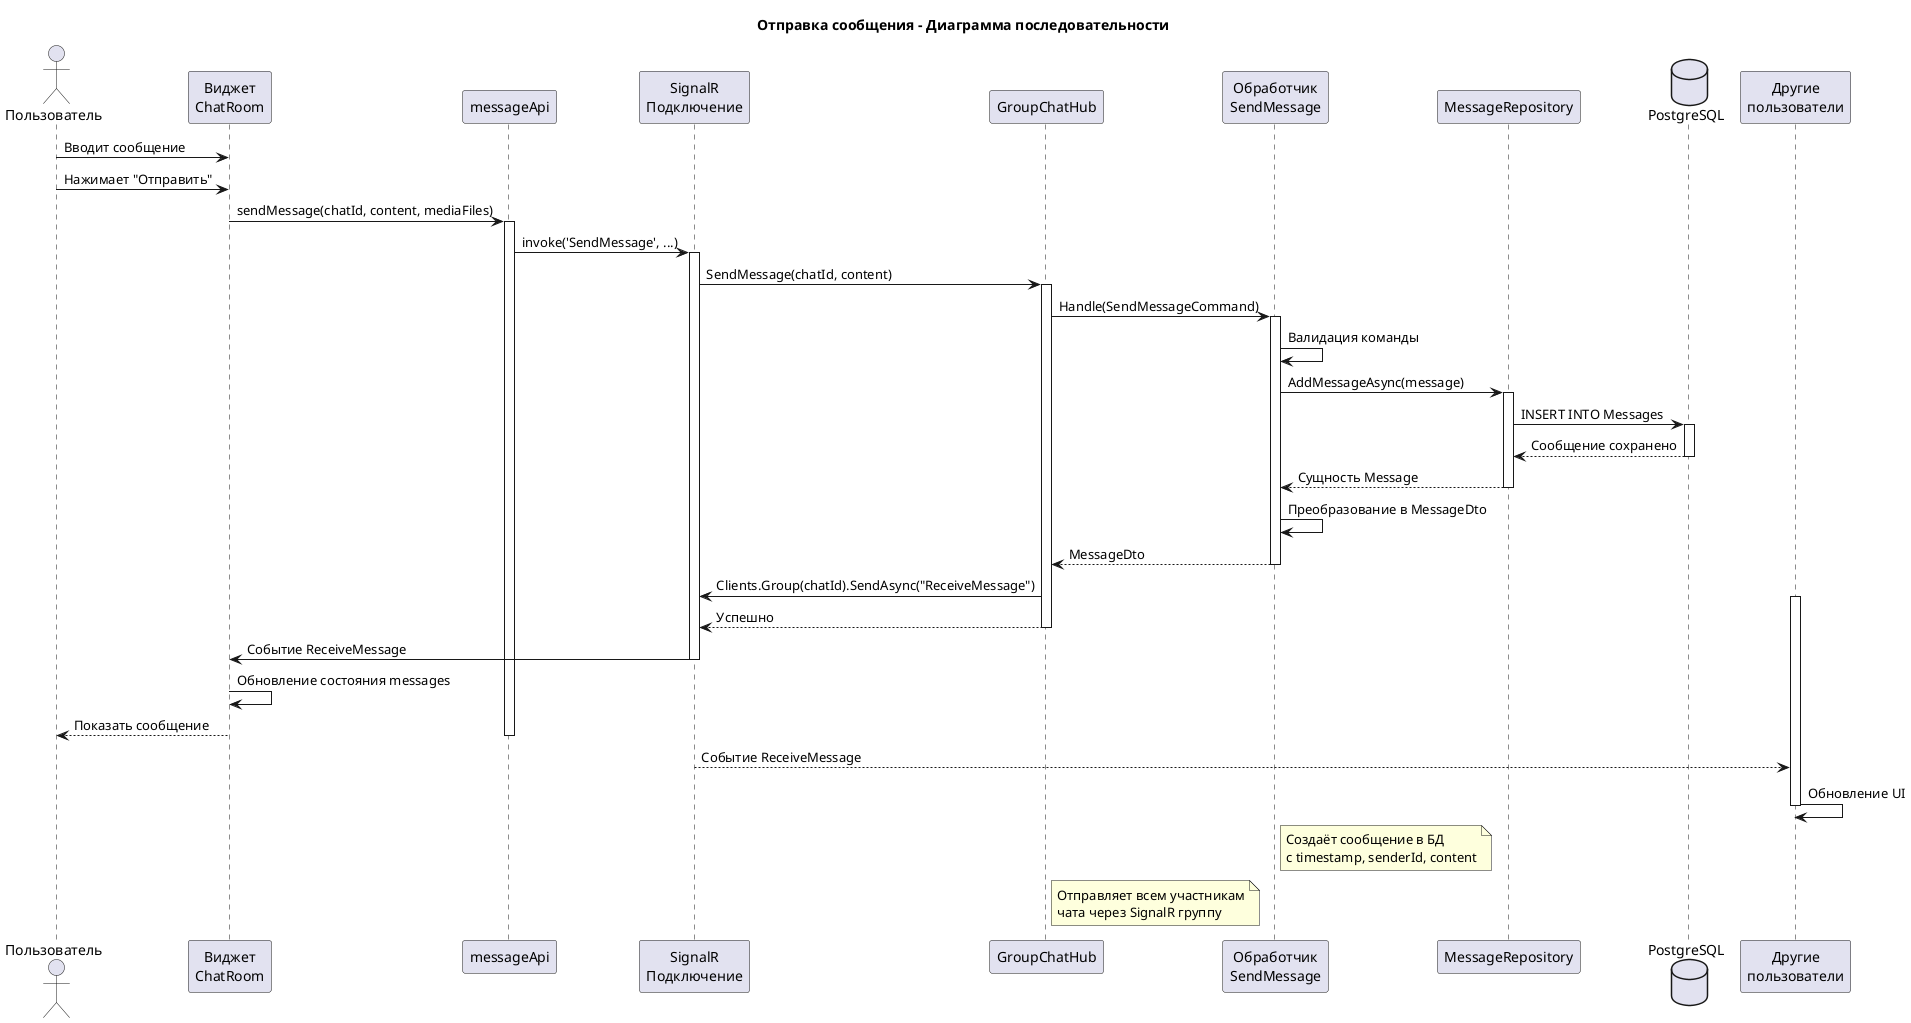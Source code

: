 @startuml
title Отправка сообщения - Диаграмма последовательности

actor "Пользователь" as User
participant "Виджет\nChatRoom" as UI
participant "messageApi" as API
participant "SignalR\nПодключение" as SignalR
participant "GroupChatHub" as Hub
participant "Обработчик\nSendMessage" as Handler
participant "MessageRepository" as Repo
database "PostgreSQL" as DB
participant "Другие\nпользователи" as Others

User -> UI: Вводит сообщение
User -> UI: Нажимает "Отправить"

UI -> API: sendMessage(chatId, content, mediaFiles)
activate API

API -> SignalR: invoke('SendMessage', ...)
activate SignalR

SignalR -> Hub: SendMessage(chatId, content)
activate Hub

Hub -> Handler: Handle(SendMessageCommand)
activate Handler

Handler -> Handler: Валидация команды
Handler -> Repo: AddMessageAsync(message)
activate Repo

Repo -> DB: INSERT INTO Messages
activate DB
DB --> Repo: Сообщение сохранено
deactivate DB

Repo --> Handler: Сущность Message
deactivate Repo

Handler -> Handler: Преобразование в MessageDto
Handler --> Hub: MessageDto
deactivate Handler

Hub -> SignalR: Clients.Group(chatId).SendAsync("ReceiveMessage")
activate Others
Hub --> SignalR: Успешно
deactivate Hub

SignalR -> UI: Событие ReceiveMessage
deactivate SignalR

UI -> UI: Обновление состояния messages
UI --> User: Показать сообщение
deactivate API

SignalR --> Others: Событие ReceiveMessage
Others -> Others: Обновление UI
deactivate Others

note right of Handler
  Создаёт сообщение в БД
  с timestamp, senderId, content
end note

note right of Hub
  Отправляет всем участникам
  чата через SignalR группу
end note

@enduml
